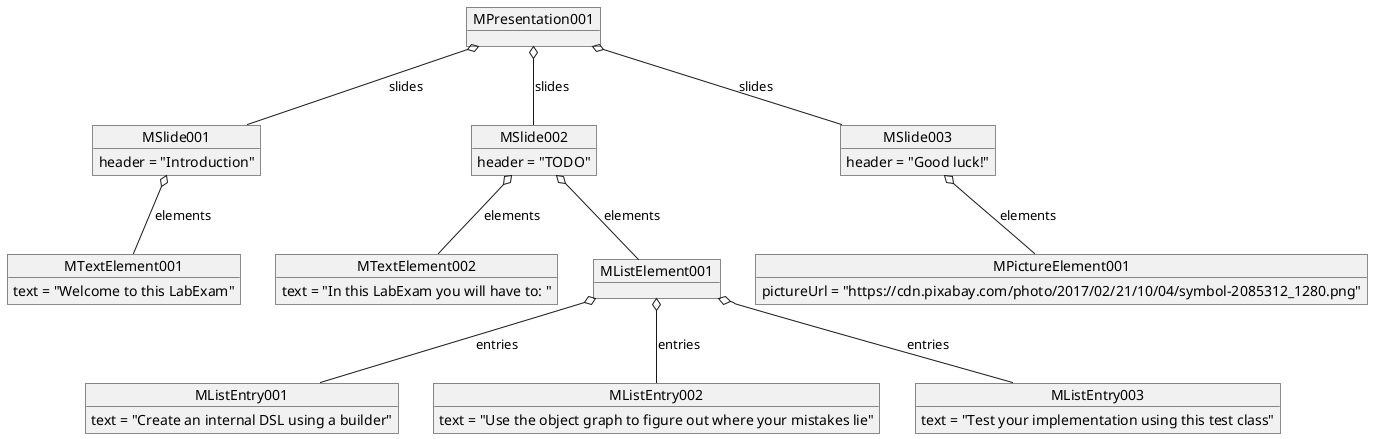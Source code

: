 @startuml
object MPresentation001

object MSlide001{
	header = "Introduction"
}

object MTextElement001{
	text = "Welcome to this LabExam"
}

MSlide001 o-- MTextElement001 : elements
MPresentation001 o-- MSlide001 : slides
object MSlide002{
	header = "TODO"
}

object MTextElement002{
	text = "In this LabExam you will have to: "
}

MSlide002 o-- MTextElement002 : elements
object MListElement001

object MListEntry001{
	text = "Create an internal DSL using a builder"
}

MListElement001 o-- MListEntry001 : entries
object MListEntry002{
	text = "Use the object graph to figure out where your mistakes lie"
}

MListElement001 o-- MListEntry002 : entries
object MListEntry003{
	text = "Test your implementation using this test class"
}

MListElement001 o-- MListEntry003 : entries
MSlide002 o-- MListElement001 : elements
MPresentation001 o-- MSlide002 : slides
object MSlide003{
	header = "Good luck!"
}

object MPictureElement001{
	pictureUrl = "https://cdn.pixabay.com/photo/2017/02/21/10/04/symbol-2085312_1280.png"
}

MSlide003 o-- MPictureElement001 : elements
MPresentation001 o-- MSlide003 : slides
@enduml
